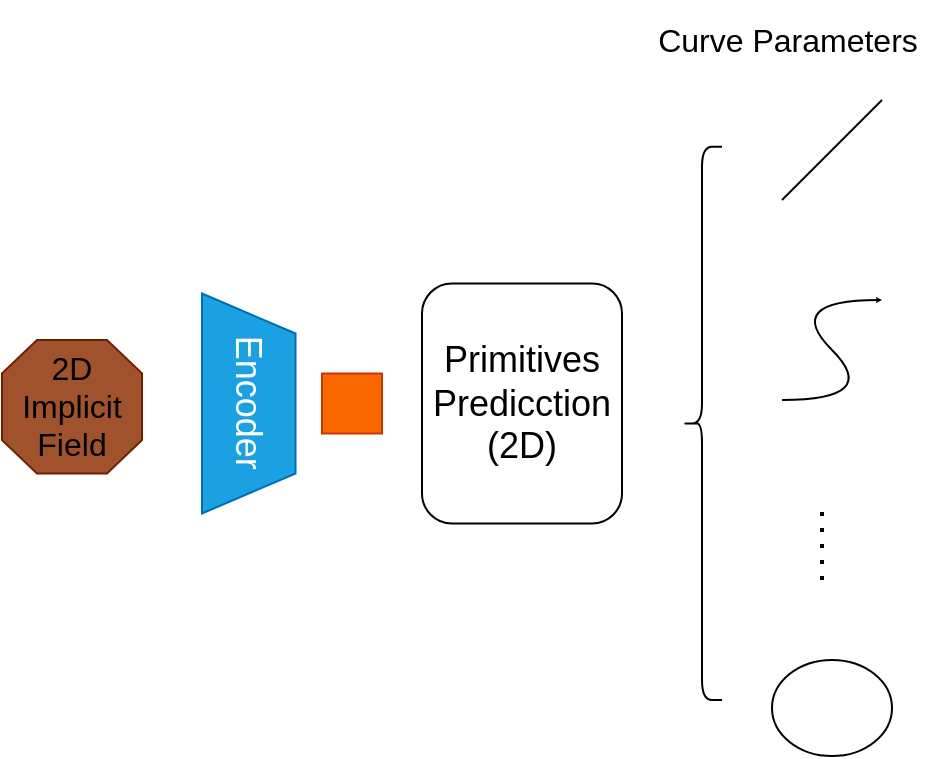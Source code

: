 <mxfile version="21.6.6" type="github">
  <diagram name="第 1 页" id="5MKw44mCA4m0UBpPcv7b">
    <mxGraphModel dx="1401" dy="793" grid="1" gridSize="10" guides="1" tooltips="1" connect="1" arrows="1" fold="1" page="1" pageScale="1" pageWidth="3300" pageHeight="2339" math="0" shadow="0">
      <root>
        <mxCell id="0" />
        <mxCell id="1" parent="0" />
        <mxCell id="-TIW0tuJ0T8rERyAKfFB-1" value="" style="group" vertex="1" connectable="0" parent="1">
          <mxGeometry x="150" y="290" width="70" height="66.76" as="geometry" />
        </mxCell>
        <mxCell id="-TIW0tuJ0T8rERyAKfFB-2" value="" style="verticalLabelPosition=bottom;verticalAlign=top;html=1;shape=mxgraph.basic.polygon;polyCoords=[[0.25,0],[0.75,0],[1,0.25],[1,0.75],[0.75,1],[0.25,1],[0,0.75],[0,0.25]];polyline=0;fillColor=#a0522d;strokeColor=#6D1F00;fontColor=#ffffff;" vertex="1" parent="-TIW0tuJ0T8rERyAKfFB-1">
          <mxGeometry width="70" height="66.76" as="geometry" />
        </mxCell>
        <mxCell id="-TIW0tuJ0T8rERyAKfFB-3" value="&lt;font style=&quot;font-size: 16px;&quot;&gt;2D&lt;br&gt;Implicit&lt;br&gt;Field&lt;/font&gt;" style="text;html=1;strokeColor=none;fillColor=none;align=center;verticalAlign=middle;whiteSpace=wrap;rounded=0;" vertex="1" parent="-TIW0tuJ0T8rERyAKfFB-1">
          <mxGeometry x="5" y="19.074" width="60" height="28.611" as="geometry" />
        </mxCell>
        <mxCell id="-TIW0tuJ0T8rERyAKfFB-4" value="&lt;font style=&quot;font-size: 18px;&quot;&gt;Encoder&lt;/font&gt;" style="shape=trapezoid;perimeter=trapezoidPerimeter;whiteSpace=wrap;html=1;fixedSize=1;rotation=90;fillColor=#1ba1e2;fontColor=#ffffff;strokeColor=#006EAF;" vertex="1" parent="1">
          <mxGeometry x="218.38" y="298.38" width="110" height="46.76" as="geometry" />
        </mxCell>
        <mxCell id="-TIW0tuJ0T8rERyAKfFB-6" value="" style="rounded=0;whiteSpace=wrap;html=1;fillColor=#fa6800;fontColor=#000000;strokeColor=#C73500;" vertex="1" parent="1">
          <mxGeometry x="310" y="306.76" width="30" height="30" as="geometry" />
        </mxCell>
        <mxCell id="-TIW0tuJ0T8rERyAKfFB-7" value="&lt;span style=&quot;font-size: 18px;&quot;&gt;Primitives&lt;br&gt;Predicction&lt;br&gt;(2D)&lt;br&gt;&lt;/span&gt;" style="rounded=1;whiteSpace=wrap;html=1;" vertex="1" parent="1">
          <mxGeometry x="360" y="261.76" width="100" height="120" as="geometry" />
        </mxCell>
        <mxCell id="-TIW0tuJ0T8rERyAKfFB-12" value="&lt;font style=&quot;font-size: 16px;&quot;&gt;Curve Parameters&lt;/font&gt;" style="text;html=1;strokeColor=none;fillColor=none;align=center;verticalAlign=middle;whiteSpace=wrap;rounded=0;" vertex="1" parent="1">
          <mxGeometry x="462.5" y="120" width="160" height="40" as="geometry" />
        </mxCell>
        <mxCell id="-TIW0tuJ0T8rERyAKfFB-16" value="" style="group" vertex="1" connectable="0" parent="1">
          <mxGeometry x="490" y="170" width="105" height="328" as="geometry" />
        </mxCell>
        <mxCell id="-TIW0tuJ0T8rERyAKfFB-5" value="" style="shape=curlyBracket;whiteSpace=wrap;html=1;rounded=1;labelPosition=left;verticalLabelPosition=middle;align=right;verticalAlign=middle;" vertex="1" parent="-TIW0tuJ0T8rERyAKfFB-16">
          <mxGeometry y="23.38" width="20" height="276.62" as="geometry" />
        </mxCell>
        <mxCell id="-TIW0tuJ0T8rERyAKfFB-9" value="" style="endArrow=none;html=1;rounded=0;" edge="1" parent="-TIW0tuJ0T8rERyAKfFB-16">
          <mxGeometry width="50" height="50" relative="1" as="geometry">
            <mxPoint x="50" y="50" as="sourcePoint" />
            <mxPoint x="100" as="targetPoint" />
          </mxGeometry>
        </mxCell>
        <mxCell id="-TIW0tuJ0T8rERyAKfFB-10" value="" style="curved=1;endArrow=classic;html=1;rounded=0;endSize=0;startSize=0;" edge="1" parent="-TIW0tuJ0T8rERyAKfFB-16">
          <mxGeometry width="50" height="50" relative="1" as="geometry">
            <mxPoint x="50" y="150" as="sourcePoint" />
            <mxPoint x="100" y="100" as="targetPoint" />
            <Array as="points">
              <mxPoint x="100" y="150" />
              <mxPoint x="50" y="100" />
            </Array>
          </mxGeometry>
        </mxCell>
        <mxCell id="-TIW0tuJ0T8rERyAKfFB-11" value="" style="ellipse;whiteSpace=wrap;html=1;" vertex="1" parent="-TIW0tuJ0T8rERyAKfFB-16">
          <mxGeometry x="45" y="280" width="60" height="48" as="geometry" />
        </mxCell>
        <mxCell id="-TIW0tuJ0T8rERyAKfFB-15" value="" style="endArrow=none;dashed=1;html=1;dashPattern=1 3;strokeWidth=2;rounded=0;" edge="1" parent="-TIW0tuJ0T8rERyAKfFB-16">
          <mxGeometry width="50" height="50" relative="1" as="geometry">
            <mxPoint x="70" y="240" as="sourcePoint" />
            <mxPoint x="70" y="200" as="targetPoint" />
          </mxGeometry>
        </mxCell>
      </root>
    </mxGraphModel>
  </diagram>
</mxfile>
